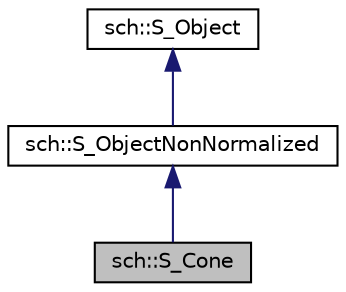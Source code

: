digraph "sch::S_Cone"
{
 // LATEX_PDF_SIZE
  edge [fontname="Helvetica",fontsize="10",labelfontname="Helvetica",labelfontsize="10"];
  node [fontname="Helvetica",fontsize="10",shape=record];
  Node1 [label="sch::S_Cone",height=0.2,width=0.4,color="black", fillcolor="grey75", style="filled", fontcolor="black",tooltip=" "];
  Node2 -> Node1 [dir="back",color="midnightblue",fontsize="10",style="solid",fontname="Helvetica"];
  Node2 [label="sch::S_ObjectNonNormalized",height=0.2,width=0.4,color="black", fillcolor="white", style="filled",URL="$classsch_1_1S__ObjectNonNormalized.html",tooltip=" "];
  Node3 -> Node2 [dir="back",color="midnightblue",fontsize="10",style="solid",fontname="Helvetica"];
  Node3 [label="sch::S_Object",height=0.2,width=0.4,color="black", fillcolor="white", style="filled",URL="$classsch_1_1S__Object.html",tooltip=" "];
}
